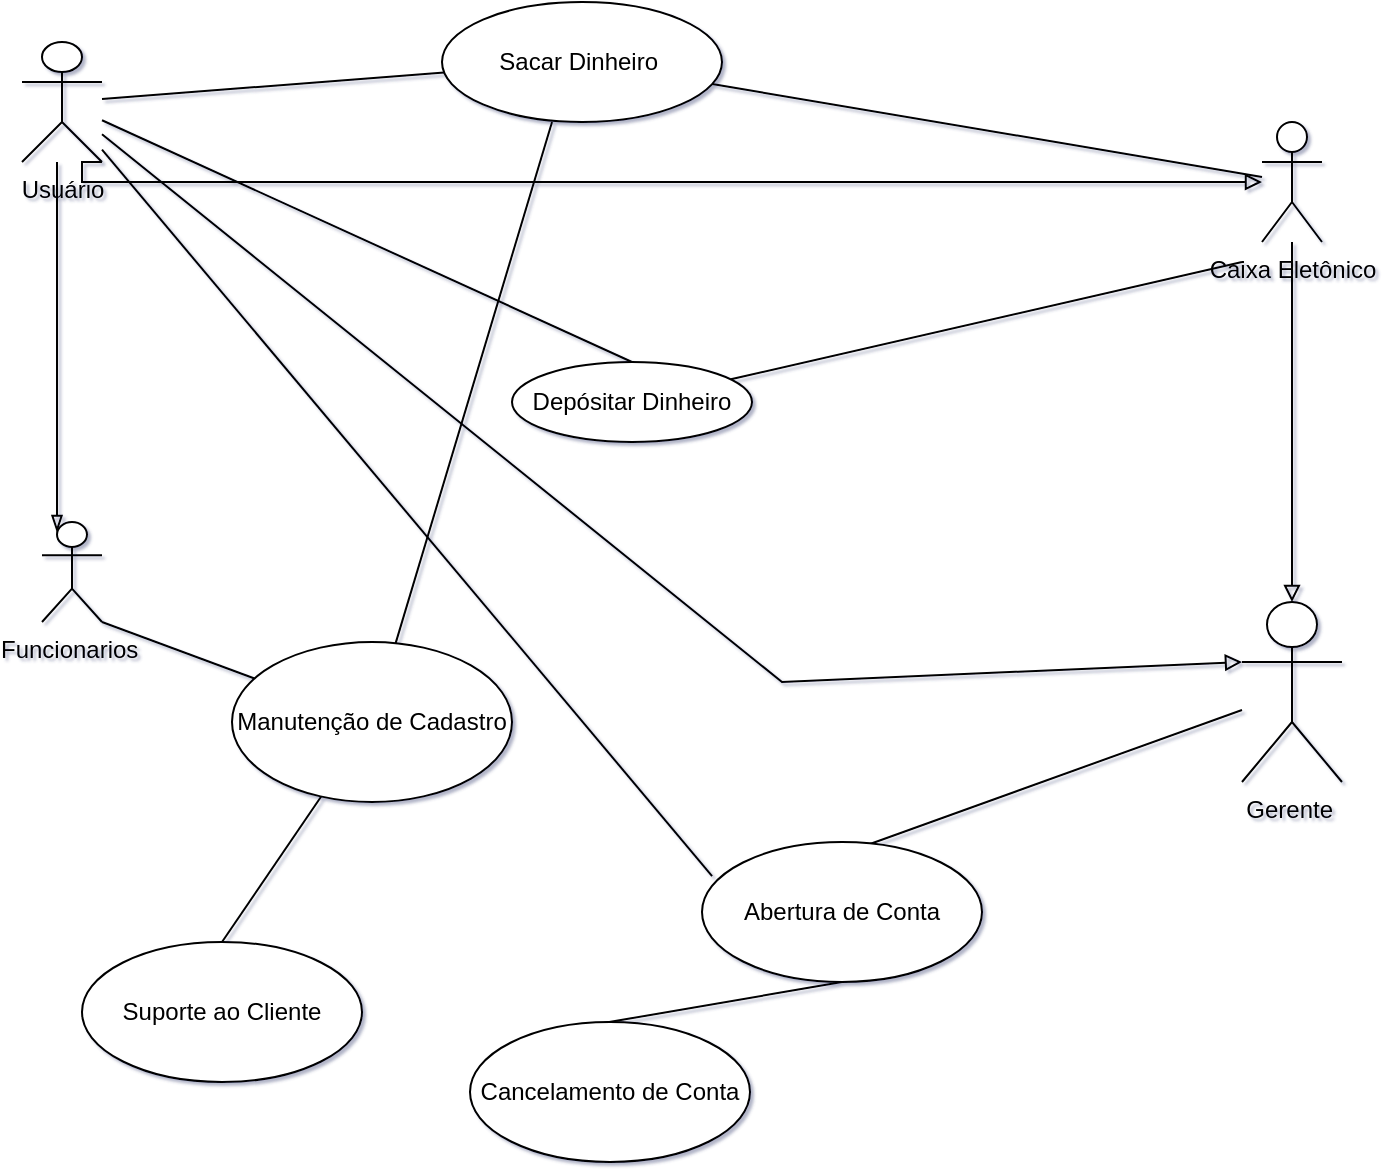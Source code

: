 <mxfile version="21.0.8" type="github">
  <diagram name="Página-1" id="4xk9o4NbWDtc8BklzU8i">
    <mxGraphModel dx="1434" dy="796" grid="1" gridSize="10" guides="1" tooltips="1" connect="1" arrows="1" fold="1" page="1" pageScale="1" pageWidth="827" pageHeight="1169" background="#ffffff" math="0" shadow="1">
      <root>
        <mxCell id="0" />
        <mxCell id="1" parent="0" />
        <mxCell id="lTxqSHg8_mb4oFqpXIC8-8" value="Sacar Dinheiro&amp;nbsp;&lt;br&gt;" style="ellipse;whiteSpace=wrap;html=1;" vertex="1" parent="1">
          <mxGeometry x="330" y="70" width="140" height="60" as="geometry" />
        </mxCell>
        <mxCell id="lTxqSHg8_mb4oFqpXIC8-51" style="rounded=0;orthogonalLoop=1;jettySize=auto;html=1;exitX=0.5;exitY=0;exitDx=0;exitDy=0;endArrow=none;endFill=0;" edge="1" parent="1" source="lTxqSHg8_mb4oFqpXIC8-16" target="lTxqSHg8_mb4oFqpXIC8-33">
          <mxGeometry relative="1" as="geometry">
            <mxPoint x="380" y="220" as="targetPoint" />
          </mxGeometry>
        </mxCell>
        <mxCell id="lTxqSHg8_mb4oFqpXIC8-58" style="rounded=0;orthogonalLoop=1;jettySize=auto;html=1;endArrow=none;endFill=0;" edge="1" parent="1" source="lTxqSHg8_mb4oFqpXIC8-16">
          <mxGeometry relative="1" as="geometry">
            <mxPoint x="730" y="200" as="targetPoint" />
          </mxGeometry>
        </mxCell>
        <mxCell id="lTxqSHg8_mb4oFqpXIC8-16" value="Depósitar Dinheiro&lt;br&gt;" style="ellipse;whiteSpace=wrap;html=1;" vertex="1" parent="1">
          <mxGeometry x="365" y="250" width="120" height="40" as="geometry" />
        </mxCell>
        <mxCell id="lTxqSHg8_mb4oFqpXIC8-43" style="rounded=0;orthogonalLoop=1;jettySize=auto;html=1;entryX=0.6;entryY=0.014;entryDx=0;entryDy=0;entryPerimeter=0;endArrow=none;endFill=0;" edge="1" parent="1" source="lTxqSHg8_mb4oFqpXIC8-20" target="lTxqSHg8_mb4oFqpXIC8-27">
          <mxGeometry relative="1" as="geometry" />
        </mxCell>
        <mxCell id="lTxqSHg8_mb4oFqpXIC8-20" value="Gerente&amp;nbsp;&lt;br&gt;" style="shape=umlActor;html=1;verticalLabelPosition=bottom;verticalAlign=top;align=center;" vertex="1" parent="1">
          <mxGeometry x="730" y="370" width="50" height="90" as="geometry" />
        </mxCell>
        <mxCell id="lTxqSHg8_mb4oFqpXIC8-39" style="rounded=0;orthogonalLoop=1;jettySize=auto;html=1;exitX=1;exitY=1;exitDx=0;exitDy=0;exitPerimeter=0;endArrow=none;endFill=0;" edge="1" parent="1" source="lTxqSHg8_mb4oFqpXIC8-24" target="lTxqSHg8_mb4oFqpXIC8-38">
          <mxGeometry relative="1" as="geometry" />
        </mxCell>
        <mxCell id="lTxqSHg8_mb4oFqpXIC8-24" value="Funcionarios&amp;nbsp;&lt;br&gt;" style="shape=umlActor;html=1;verticalLabelPosition=bottom;verticalAlign=top;align=center;" vertex="1" parent="1">
          <mxGeometry x="130" y="330" width="30" height="50" as="geometry" />
        </mxCell>
        <mxCell id="lTxqSHg8_mb4oFqpXIC8-44" style="rounded=0;orthogonalLoop=1;jettySize=auto;html=1;exitX=0.5;exitY=1;exitDx=0;exitDy=0;entryX=0.414;entryY=0.029;entryDx=0;entryDy=0;entryPerimeter=0;endArrow=none;endFill=0;" edge="1" parent="1" source="lTxqSHg8_mb4oFqpXIC8-27" target="lTxqSHg8_mb4oFqpXIC8-37">
          <mxGeometry relative="1" as="geometry" />
        </mxCell>
        <mxCell id="lTxqSHg8_mb4oFqpXIC8-27" value="Abertura de Conta" style="ellipse;whiteSpace=wrap;html=1;" vertex="1" parent="1">
          <mxGeometry x="460" y="490" width="140" height="70" as="geometry" />
        </mxCell>
        <mxCell id="lTxqSHg8_mb4oFqpXIC8-31" value="" style="rounded=0;orthogonalLoop=1;jettySize=auto;html=1;endArrow=none;endFill=0;" edge="1" parent="1" source="lTxqSHg8_mb4oFqpXIC8-28" target="lTxqSHg8_mb4oFqpXIC8-8">
          <mxGeometry relative="1" as="geometry" />
        </mxCell>
        <mxCell id="lTxqSHg8_mb4oFqpXIC8-55" style="edgeStyle=orthogonalEdgeStyle;rounded=0;orthogonalLoop=1;jettySize=auto;html=1;entryX=0.5;entryY=0;entryDx=0;entryDy=0;entryPerimeter=0;endArrow=block;endFill=0;" edge="1" parent="1" source="lTxqSHg8_mb4oFqpXIC8-28" target="lTxqSHg8_mb4oFqpXIC8-20">
          <mxGeometry relative="1" as="geometry" />
        </mxCell>
        <mxCell id="lTxqSHg8_mb4oFqpXIC8-28" value="Caixa Eletônico&lt;br&gt;" style="shape=umlActor;html=1;verticalLabelPosition=bottom;verticalAlign=top;align=center;" vertex="1" parent="1">
          <mxGeometry x="740" y="130" width="30" height="60" as="geometry" />
        </mxCell>
        <mxCell id="lTxqSHg8_mb4oFqpXIC8-34" style="edgeStyle=orthogonalEdgeStyle;rounded=0;orthogonalLoop=1;jettySize=auto;html=1;exitX=1;exitY=1;exitDx=0;exitDy=0;exitPerimeter=0;endArrow=block;endFill=0;" edge="1" parent="1" source="lTxqSHg8_mb4oFqpXIC8-33" target="lTxqSHg8_mb4oFqpXIC8-28">
          <mxGeometry relative="1" as="geometry">
            <Array as="points">
              <mxPoint x="150" y="160" />
            </Array>
          </mxGeometry>
        </mxCell>
        <mxCell id="lTxqSHg8_mb4oFqpXIC8-48" style="edgeStyle=orthogonalEdgeStyle;rounded=0;orthogonalLoop=1;jettySize=auto;html=1;entryX=0.25;entryY=0.1;entryDx=0;entryDy=0;entryPerimeter=0;endArrow=blockThin;endFill=0;" edge="1" parent="1" source="lTxqSHg8_mb4oFqpXIC8-33" target="lTxqSHg8_mb4oFqpXIC8-24">
          <mxGeometry relative="1" as="geometry">
            <Array as="points">
              <mxPoint x="138" y="220" />
            </Array>
          </mxGeometry>
        </mxCell>
        <mxCell id="lTxqSHg8_mb4oFqpXIC8-57" style="rounded=0;orthogonalLoop=1;jettySize=auto;html=1;endArrow=none;endFill=0;" edge="1" parent="1" source="lTxqSHg8_mb4oFqpXIC8-33" target="lTxqSHg8_mb4oFqpXIC8-8">
          <mxGeometry relative="1" as="geometry" />
        </mxCell>
        <mxCell id="lTxqSHg8_mb4oFqpXIC8-59" style="rounded=0;orthogonalLoop=1;jettySize=auto;html=1;entryX=0.036;entryY=0.243;entryDx=0;entryDy=0;entryPerimeter=0;endArrow=none;endFill=0;" edge="1" parent="1" source="lTxqSHg8_mb4oFqpXIC8-33" target="lTxqSHg8_mb4oFqpXIC8-27">
          <mxGeometry relative="1" as="geometry" />
        </mxCell>
        <mxCell id="lTxqSHg8_mb4oFqpXIC8-60" style="rounded=0;orthogonalLoop=1;jettySize=auto;html=1;entryX=0;entryY=0.333;entryDx=0;entryDy=0;entryPerimeter=0;endArrow=block;endFill=0;" edge="1" parent="1" source="lTxqSHg8_mb4oFqpXIC8-33" target="lTxqSHg8_mb4oFqpXIC8-20">
          <mxGeometry relative="1" as="geometry">
            <Array as="points">
              <mxPoint x="500" y="410" />
            </Array>
          </mxGeometry>
        </mxCell>
        <mxCell id="lTxqSHg8_mb4oFqpXIC8-33" value="Usuário&lt;br&gt;" style="shape=umlActor;html=1;verticalLabelPosition=bottom;verticalAlign=top;align=center;" vertex="1" parent="1">
          <mxGeometry x="120" y="90" width="40" height="60" as="geometry" />
        </mxCell>
        <mxCell id="lTxqSHg8_mb4oFqpXIC8-37" value="Cancelamento de Conta" style="ellipse;whiteSpace=wrap;html=1;" vertex="1" parent="1">
          <mxGeometry x="344" y="580" width="140" height="70" as="geometry" />
        </mxCell>
        <mxCell id="lTxqSHg8_mb4oFqpXIC8-53" style="rounded=0;orthogonalLoop=1;jettySize=auto;html=1;entryX=0.5;entryY=0;entryDx=0;entryDy=0;endArrow=none;endFill=0;" edge="1" parent="1" source="lTxqSHg8_mb4oFqpXIC8-38" target="lTxqSHg8_mb4oFqpXIC8-52">
          <mxGeometry relative="1" as="geometry" />
        </mxCell>
        <mxCell id="lTxqSHg8_mb4oFqpXIC8-56" style="rounded=0;orthogonalLoop=1;jettySize=auto;html=1;entryX=0.393;entryY=1;entryDx=0;entryDy=0;entryPerimeter=0;endArrow=none;endFill=0;" edge="1" parent="1" source="lTxqSHg8_mb4oFqpXIC8-38" target="lTxqSHg8_mb4oFqpXIC8-8">
          <mxGeometry relative="1" as="geometry" />
        </mxCell>
        <mxCell id="lTxqSHg8_mb4oFqpXIC8-38" value="Manutenção de Cadastro" style="ellipse;whiteSpace=wrap;html=1;" vertex="1" parent="1">
          <mxGeometry x="225" y="390" width="140" height="80" as="geometry" />
        </mxCell>
        <mxCell id="lTxqSHg8_mb4oFqpXIC8-52" value="Suporte ao Cliente" style="ellipse;whiteSpace=wrap;html=1;" vertex="1" parent="1">
          <mxGeometry x="150" y="540" width="140" height="70" as="geometry" />
        </mxCell>
      </root>
    </mxGraphModel>
  </diagram>
</mxfile>
